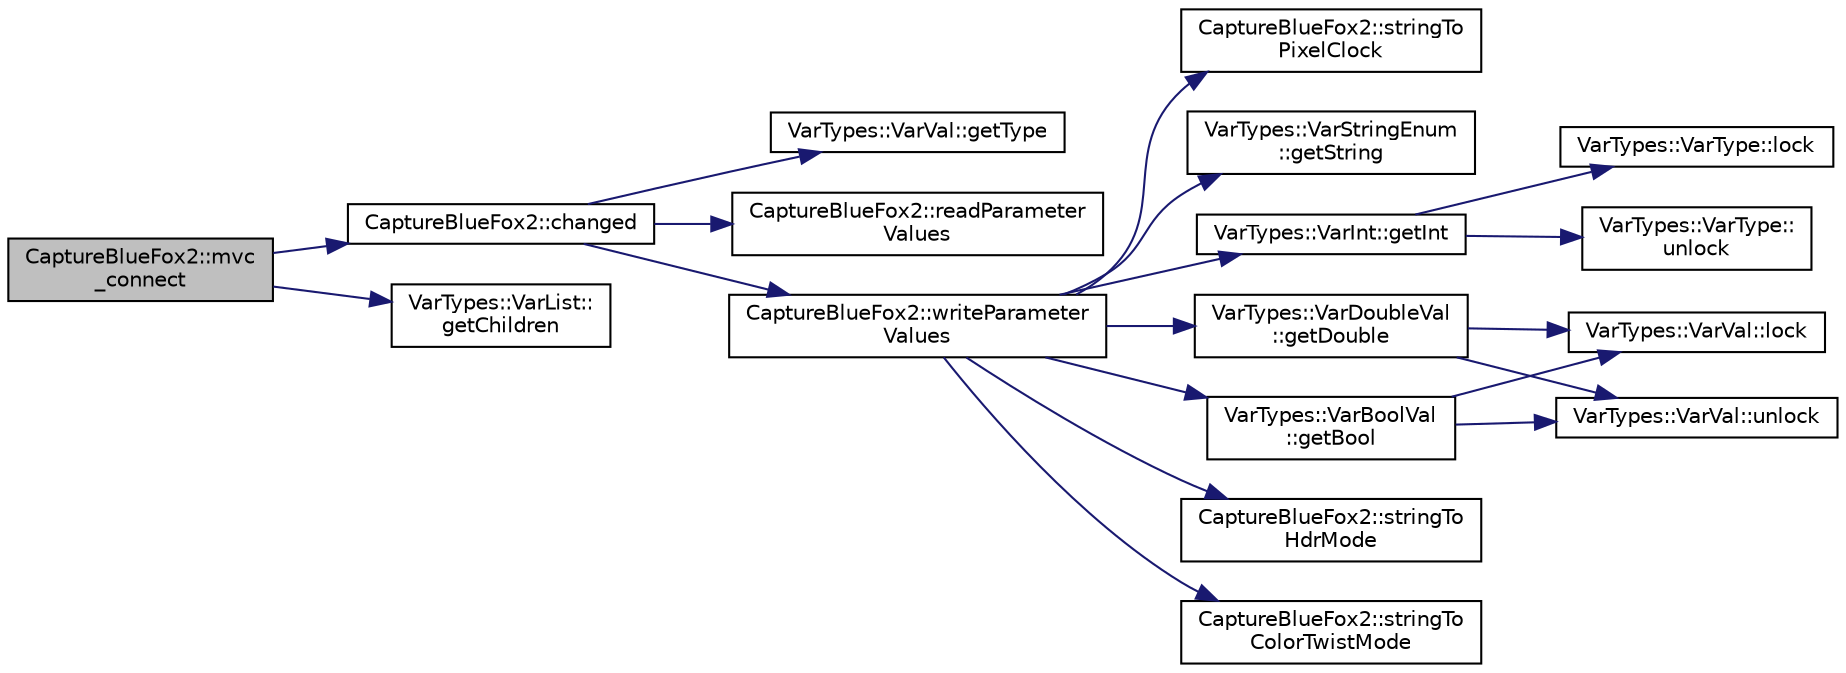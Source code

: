digraph "CaptureBlueFox2::mvc_connect"
{
 // INTERACTIVE_SVG=YES
  edge [fontname="Helvetica",fontsize="10",labelfontname="Helvetica",labelfontsize="10"];
  node [fontname="Helvetica",fontsize="10",shape=record];
  rankdir="LR";
  Node1 [label="CaptureBlueFox2::mvc\l_connect",height=0.2,width=0.4,color="black", fillcolor="grey75", style="filled", fontcolor="black"];
  Node1 -> Node2 [color="midnightblue",fontsize="10",style="solid",fontname="Helvetica"];
  Node2 [label="CaptureBlueFox2::changed",height=0.2,width=0.4,color="black", fillcolor="white", style="filled",URL="$d6/d65/class_capture_blue_fox2.html#a56549616ef0d1789f171cd00248f0927"];
  Node2 -> Node3 [color="midnightblue",fontsize="10",style="solid",fontname="Helvetica"];
  Node3 [label="VarTypes::VarVal::getType",height=0.2,width=0.4,color="black", fillcolor="white", style="filled",URL="$d6/de8/class_var_types_1_1_var_val.html#a055099df08f318d6b870271687972c01",tooltip="Get the type of this VarType node. "];
  Node2 -> Node4 [color="midnightblue",fontsize="10",style="solid",fontname="Helvetica"];
  Node4 [label="CaptureBlueFox2::readParameter\lValues",height=0.2,width=0.4,color="black", fillcolor="white", style="filled",URL="$d6/d65/class_capture_blue_fox2.html#aebcfcb204521637080dff4d073946fc6"];
  Node2 -> Node5 [color="midnightblue",fontsize="10",style="solid",fontname="Helvetica"];
  Node5 [label="CaptureBlueFox2::writeParameter\lValues",height=0.2,width=0.4,color="black", fillcolor="white", style="filled",URL="$d6/d65/class_capture_blue_fox2.html#aef9ddb1b73755f0ff63b7d63dc3049c6"];
  Node5 -> Node6 [color="midnightblue",fontsize="10",style="solid",fontname="Helvetica"];
  Node6 [label="CaptureBlueFox2::stringTo\lPixelClock",height=0.2,width=0.4,color="black", fillcolor="white", style="filled",URL="$d6/d65/class_capture_blue_fox2.html#a53b70c993f86ca3a89950756eabdd2d1"];
  Node5 -> Node7 [color="midnightblue",fontsize="10",style="solid",fontname="Helvetica"];
  Node7 [label="VarTypes::VarStringEnum\l::getString",height=0.2,width=0.4,color="black", fillcolor="white", style="filled",URL="$dc/d6f/class_var_types_1_1_var_string_enum.html#a9835be5d07c2f3d7e4dc28b900ad623b"];
  Node5 -> Node8 [color="midnightblue",fontsize="10",style="solid",fontname="Helvetica"];
  Node8 [label="VarTypes::VarInt::getInt",height=0.2,width=0.4,color="black", fillcolor="white", style="filled",URL="$d0/d6c/class_var_types_1_1_var_int.html#a28e54804076ef060827761e22e15ab1f"];
  Node8 -> Node9 [color="midnightblue",fontsize="10",style="solid",fontname="Helvetica"];
  Node9 [label="VarTypes::VarType::lock",height=0.2,width=0.4,color="black", fillcolor="white", style="filled",URL="$d4/d59/class_var_types_1_1_var_type.html#ae3cc30264a849e50988b92ed305d80d2"];
  Node8 -> Node10 [color="midnightblue",fontsize="10",style="solid",fontname="Helvetica"];
  Node10 [label="VarTypes::VarType::\lunlock",height=0.2,width=0.4,color="black", fillcolor="white", style="filled",URL="$d4/d59/class_var_types_1_1_var_type.html#aa879148410da333f6b9bf5c5e58fbad8"];
  Node5 -> Node11 [color="midnightblue",fontsize="10",style="solid",fontname="Helvetica"];
  Node11 [label="VarTypes::VarBoolVal\l::getBool",height=0.2,width=0.4,color="black", fillcolor="white", style="filled",URL="$d8/d0a/class_var_types_1_1_var_bool_val.html#aa06eade87e8f3799adddde73001ba94b",tooltip="return the boolean value "];
  Node11 -> Node12 [color="midnightblue",fontsize="10",style="solid",fontname="Helvetica"];
  Node12 [label="VarTypes::VarVal::lock",height=0.2,width=0.4,color="black", fillcolor="white", style="filled",URL="$d6/de8/class_var_types_1_1_var_val.html#a687df377b593f5ab5ac0b26d22728d4a"];
  Node11 -> Node13 [color="midnightblue",fontsize="10",style="solid",fontname="Helvetica"];
  Node13 [label="VarTypes::VarVal::unlock",height=0.2,width=0.4,color="black", fillcolor="white", style="filled",URL="$d6/de8/class_var_types_1_1_var_val.html#a6f1d886beb58366ce6c157b224ff26f8"];
  Node5 -> Node14 [color="midnightblue",fontsize="10",style="solid",fontname="Helvetica"];
  Node14 [label="VarTypes::VarDoubleVal\l::getDouble",height=0.2,width=0.4,color="black", fillcolor="white", style="filled",URL="$db/d0f/class_var_types_1_1_var_double_val.html#aa5c9acfc3658e012d84481b9292a0b12",tooltip="get the value of this data-type "];
  Node14 -> Node12 [color="midnightblue",fontsize="10",style="solid",fontname="Helvetica"];
  Node14 -> Node13 [color="midnightblue",fontsize="10",style="solid",fontname="Helvetica"];
  Node5 -> Node15 [color="midnightblue",fontsize="10",style="solid",fontname="Helvetica"];
  Node15 [label="CaptureBlueFox2::stringTo\lHdrMode",height=0.2,width=0.4,color="black", fillcolor="white", style="filled",URL="$d6/d65/class_capture_blue_fox2.html#a2acdc299ae417d7b5c12276473131178"];
  Node5 -> Node16 [color="midnightblue",fontsize="10",style="solid",fontname="Helvetica"];
  Node16 [label="CaptureBlueFox2::stringTo\lColorTwistMode",height=0.2,width=0.4,color="black", fillcolor="white", style="filled",URL="$d6/d65/class_capture_blue_fox2.html#ac5b0184a3bad3487a72f7ff5222d1f2b"];
  Node1 -> Node17 [color="midnightblue",fontsize="10",style="solid",fontname="Helvetica"];
  Node17 [label="VarTypes::VarList::\lgetChildren",height=0.2,width=0.4,color="black", fillcolor="white", style="filled",URL="$d1/d74/class_var_types_1_1_var_list.html#a1e8347e1bfa932c7f928effd55710462",tooltip="returns a vector of all children in the order that they occur in internally "];
}
